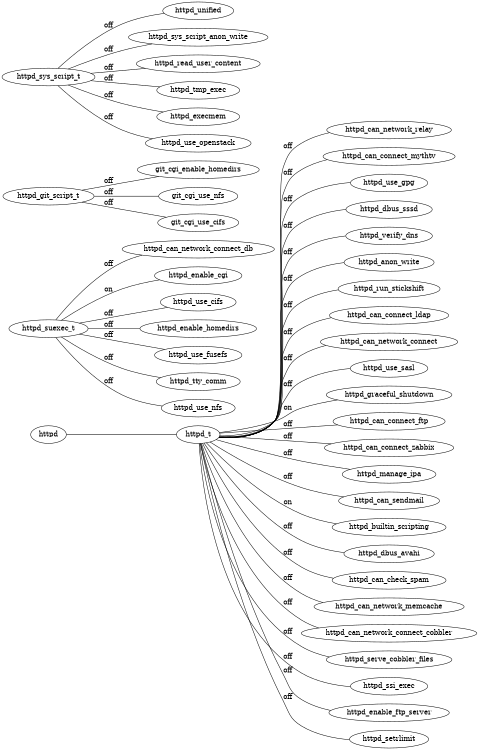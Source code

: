 // None
graph {
rankdir=LR
size="8,5"
	httpd
	httpd_t
		httpd -- httpd_t
	httpd_can_network_relay
	httpd_t
		httpd_t -- httpd_can_network_relay [label=off]
	httpd_can_connect_mythtv
	httpd_t
		httpd_t -- httpd_can_connect_mythtv [label=off]
	httpd_can_network_connect_db
	httpd_suexec_t
		httpd_suexec_t -- httpd_can_network_connect_db [label=off]
	httpd_use_gpg
	httpd_t
		httpd_t -- httpd_use_gpg [label=off]
	httpd_dbus_sssd
	httpd_t
		httpd_t -- httpd_dbus_sssd [label=off]
	httpd_enable_cgi
	httpd_suexec_t
		httpd_suexec_t -- httpd_enable_cgi [label=on]
	httpd_verify_dns
	httpd_t
		httpd_t -- httpd_verify_dns [label=off]
	git_cgi_enable_homedirs
	httpd_git_script_t
		httpd_git_script_t -- git_cgi_enable_homedirs [label=off]
	httpd_anon_write
	httpd_t
		httpd_t -- httpd_anon_write [label=off]
	httpd_use_cifs
	httpd_suexec_t
		httpd_suexec_t -- httpd_use_cifs [label=off]
	httpd_enable_homedirs
	httpd_suexec_t
		httpd_suexec_t -- httpd_enable_homedirs [label=off]
	httpd_unified
	httpd_sys_script_t
		httpd_sys_script_t -- httpd_unified [label=off]
	httpd_run_stickshift
	httpd_t
		httpd_t -- httpd_run_stickshift [label=off]
	httpd_use_fusefs
	httpd_suexec_t
		httpd_suexec_t -- httpd_use_fusefs [label=off]
	httpd_can_connect_ldap
	httpd_t
		httpd_t -- httpd_can_connect_ldap [label=off]
	httpd_can_network_connect
	httpd_t
		httpd_t -- httpd_can_network_connect [label=off]
	httpd_use_sasl
	httpd_t
		httpd_t -- httpd_use_sasl [label=off]
	httpd_tty_comm
	httpd_suexec_t
		httpd_suexec_t -- httpd_tty_comm [label=off]
	httpd_sys_script_anon_write
	httpd_sys_script_t
		httpd_sys_script_t -- httpd_sys_script_anon_write [label=off]
	git_cgi_use_nfs
	httpd_git_script_t
		httpd_git_script_t -- git_cgi_use_nfs [label=off]
	httpd_graceful_shutdown
	httpd_t
		httpd_t -- httpd_graceful_shutdown [label=on]
	httpd_can_connect_ftp
	httpd_t
		httpd_t -- httpd_can_connect_ftp [label=off]
	httpd_read_user_content
	httpd_sys_script_t
		httpd_sys_script_t -- httpd_read_user_content [label=off]
	httpd_use_nfs
	httpd_suexec_t
		httpd_suexec_t -- httpd_use_nfs [label=off]
	httpd_can_connect_zabbix
	httpd_t
		httpd_t -- httpd_can_connect_zabbix [label=off]
	httpd_tmp_exec
	httpd_sys_script_t
		httpd_sys_script_t -- httpd_tmp_exec [label=off]
	httpd_manage_ipa
	httpd_t
		httpd_t -- httpd_manage_ipa [label=off]
	httpd_can_sendmail
	httpd_t
		httpd_t -- httpd_can_sendmail [label=off]
	httpd_builtin_scripting
	httpd_t
		httpd_t -- httpd_builtin_scripting [label=on]
	httpd_dbus_avahi
	httpd_t
		httpd_t -- httpd_dbus_avahi [label=off]
	httpd_can_check_spam
	httpd_t
		httpd_t -- httpd_can_check_spam [label=off]
	httpd_can_network_memcache
	httpd_t
		httpd_t -- httpd_can_network_memcache [label=off]
	httpd_can_network_connect_cobbler
	httpd_t
		httpd_t -- httpd_can_network_connect_cobbler [label=off]
	httpd_serve_cobbler_files
	httpd_t
		httpd_t -- httpd_serve_cobbler_files [label=off]
	git_cgi_use_cifs
	httpd_git_script_t
		httpd_git_script_t -- git_cgi_use_cifs [label=off]
	httpd_execmem
	httpd_sys_script_t
		httpd_sys_script_t -- httpd_execmem [label=off]
	httpd_ssi_exec
	httpd_t
		httpd_t -- httpd_ssi_exec [label=off]
	httpd_use_openstack
	httpd_sys_script_t
		httpd_sys_script_t -- httpd_use_openstack [label=off]
	httpd_enable_ftp_server
	httpd_t
		httpd_t -- httpd_enable_ftp_server [label=off]
	httpd_setrlimit
	httpd_t
		httpd_t -- httpd_setrlimit [label=off]
}